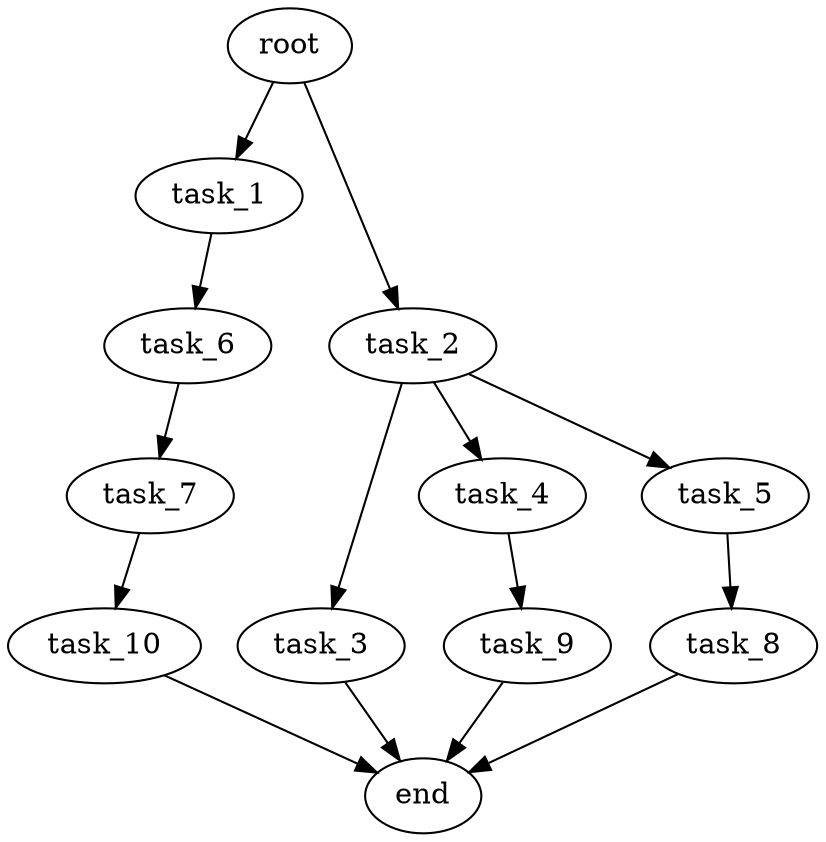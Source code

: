 digraph G {
  root [size="0.000000e+00"];
  task_1 [size="1.751716e+09"];
  task_2 [size="7.791647e+09"];
  task_3 [size="4.646764e+09"];
  task_4 [size="6.954197e+09"];
  task_5 [size="6.317727e+09"];
  task_6 [size="8.115165e+09"];
  task_7 [size="6.319423e+08"];
  task_8 [size="7.762128e+09"];
  task_9 [size="4.577338e+09"];
  task_10 [size="2.935132e+09"];
  end [size="0.000000e+00"];

  root -> task_1 [size="1.000000e-12"];
  root -> task_2 [size="1.000000e-12"];
  task_1 -> task_6 [size="8.115165e+08"];
  task_2 -> task_3 [size="4.646764e+08"];
  task_2 -> task_4 [size="6.954197e+08"];
  task_2 -> task_5 [size="6.317727e+08"];
  task_3 -> end [size="1.000000e-12"];
  task_4 -> task_9 [size="4.577338e+08"];
  task_5 -> task_8 [size="7.762128e+08"];
  task_6 -> task_7 [size="6.319423e+07"];
  task_7 -> task_10 [size="2.935132e+08"];
  task_8 -> end [size="1.000000e-12"];
  task_9 -> end [size="1.000000e-12"];
  task_10 -> end [size="1.000000e-12"];
}
